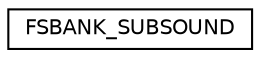 digraph "Graphical Class Hierarchy"
{
  edge [fontname="Helvetica",fontsize="10",labelfontname="Helvetica",labelfontsize="10"];
  node [fontname="Helvetica",fontsize="10",shape=record];
  rankdir="LR";
  Node1 [label="FSBANK_SUBSOUND",height=0.2,width=0.4,color="black", fillcolor="white", style="filled",URL="$struct_f_s_b_a_n_k___s_u_b_s_o_u_n_d.html"];
}

